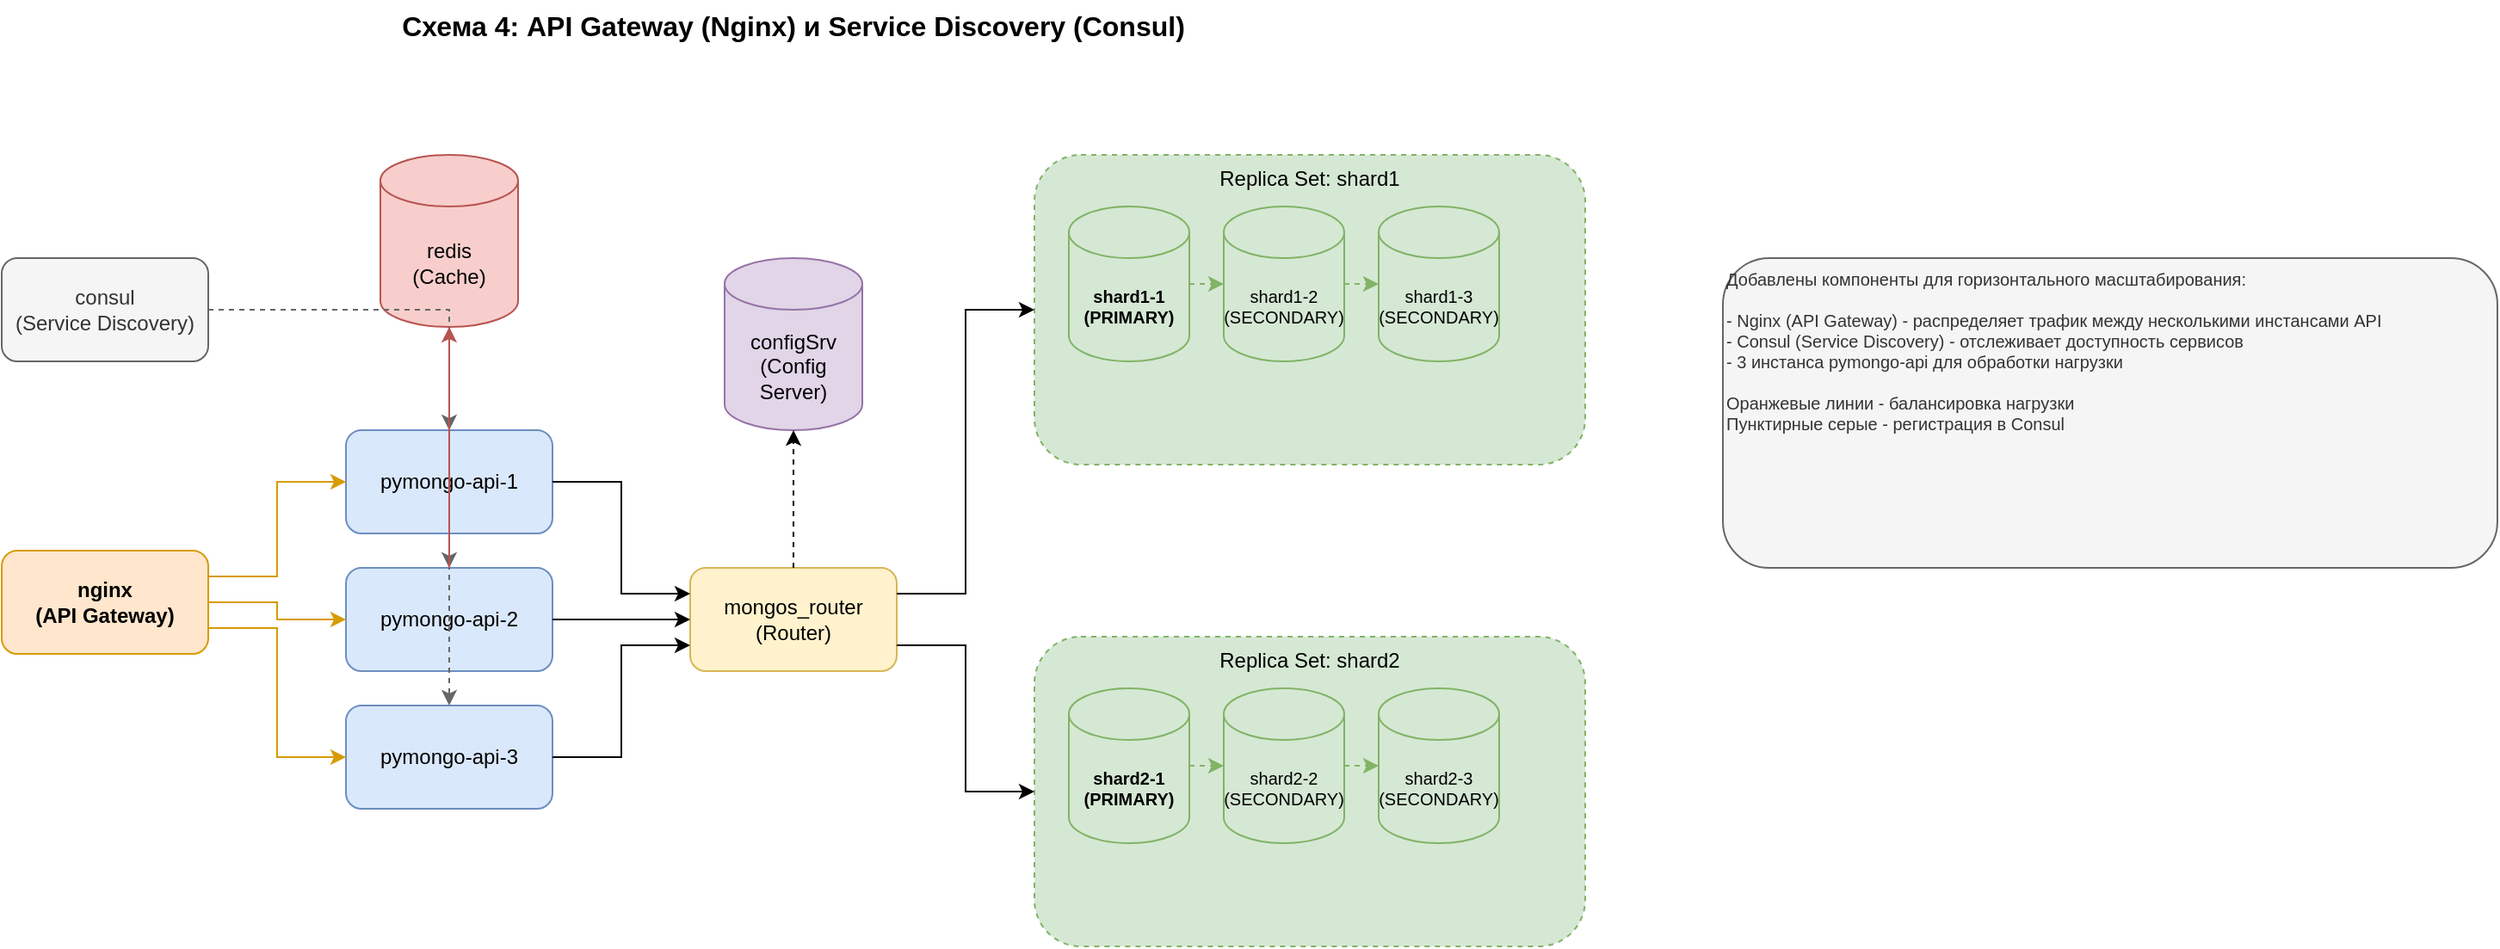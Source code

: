 <mxfile version="24.6.4" type="device">
  <diagram name="Schema 4: API Gateway" id="schema4">
    <mxGraphModel dx="1600" dy="1000" grid="1" gridSize="10" guides="1" tooltips="1" connect="1" arrows="1" fold="1" page="1" pageScale="1" pageWidth="1800" pageHeight="1100" math="0" shadow="0">
      <root>
        <mxCell id="0" />
        <mxCell id="1" parent="0" />

        <!-- API Gateway (Nginx) -->
        <mxCell id="nginx" value="nginx&#xa;(API Gateway)" style="rounded=1;whiteSpace=wrap;html=1;fillColor=#ffe6cc;strokeColor=#d79b00;fontStyle=1" vertex="1" parent="1">
          <mxGeometry x="100" y="470" width="120" height="60" as="geometry" />
        </mxCell>

        <!-- Consul -->
        <mxCell id="consul" value="consul&#xa;(Service Discovery)" style="rounded=1;whiteSpace=wrap;html=1;fillColor=#f5f5f5;strokeColor=#666666;fontColor=#333333;" vertex="1" parent="1">
          <mxGeometry x="100" y="300" width="120" height="60" as="geometry" />
        </mxCell>

        <!-- pymongo-api instances -->
        <mxCell id="api1" value="pymongo-api-1" style="rounded=1;whiteSpace=wrap;html=1;fillColor=#dae8fc;strokeColor=#6c8ebf;" vertex="1" parent="1">
          <mxGeometry x="300" y="400" width="120" height="60" as="geometry" />
        </mxCell>

        <mxCell id="api2" value="pymongo-api-2" style="rounded=1;whiteSpace=wrap;html=1;fillColor=#dae8fc;strokeColor=#6c8ebf;" vertex="1" parent="1">
          <mxGeometry x="300" y="480" width="120" height="60" as="geometry" />
        </mxCell>

        <mxCell id="api3" value="pymongo-api-3" style="rounded=1;whiteSpace=wrap;html=1;fillColor=#dae8fc;strokeColor=#6c8ebf;" vertex="1" parent="1">
          <mxGeometry x="300" y="560" width="120" height="60" as="geometry" />
        </mxCell>

        <!-- Redis Cache -->
        <mxCell id="redis" value="redis&#xa;(Cache)" style="shape=cylinder3;whiteSpace=wrap;html=1;boundedLbl=1;backgroundOutline=1;size=15;fillColor=#f8cecc;strokeColor=#b85450;" vertex="1" parent="1">
          <mxGeometry x="320" y="240" width="80" height="100" as="geometry" />
        </mxCell>

        <!-- mongos_router -->
        <mxCell id="mongos" value="mongos_router&#xa;(Router)" style="rounded=1;whiteSpace=wrap;html=1;fillColor=#fff2cc;strokeColor=#d6b656;" vertex="1" parent="1">
          <mxGeometry x="500" y="480" width="120" height="60" as="geometry" />
        </mxCell>

        <!-- configSrv -->
        <mxCell id="config" value="configSrv&#xa;(Config Server)" style="shape=cylinder3;whiteSpace=wrap;html=1;boundedLbl=1;backgroundOutline=1;size=15;fillColor=#e1d5e7;strokeColor=#9673a6;" vertex="1" parent="1">
          <mxGeometry x="520" y="300" width="80" height="100" as="geometry" />
        </mxCell>

        <!-- Shard 1 Replica Set Group -->
        <mxCell id="shard1_group" value="Replica Set: shard1" style="rounded=1;whiteSpace=wrap;html=1;fillColor=#d5e8d4;strokeColor=#82b366;dashed=1;verticalAlign=top;align=center;" vertex="1" parent="1">
          <mxGeometry x="700" y="240" width="320" height="180" as="geometry" />
        </mxCell>

        <mxCell id="shard1-1" value="shard1-1&#xa;(PRIMARY)" style="shape=cylinder3;whiteSpace=wrap;html=1;boundedLbl=1;backgroundOutline=1;size=15;fillColor=#d5e8d4;strokeColor=#82b366;fontStyle=1;fontSize=10;" vertex="1" parent="1">
          <mxGeometry x="720" y="270" width="70" height="90" as="geometry" />
        </mxCell>

        <mxCell id="shard1-2" value="shard1-2&#xa;(SECONDARY)" style="shape=cylinder3;whiteSpace=wrap;html=1;boundedLbl=1;backgroundOutline=1;size=15;fillColor=#d5e8d4;strokeColor=#82b366;fontSize=10;" vertex="1" parent="1">
          <mxGeometry x="810" y="270" width="70" height="90" as="geometry" />
        </mxCell>

        <mxCell id="shard1-3" value="shard1-3&#xa;(SECONDARY)" style="shape=cylinder3;whiteSpace=wrap;html=1;boundedLbl=1;backgroundOutline=1;size=15;fillColor=#d5e8d4;strokeColor=#82b366;fontSize=10;" vertex="1" parent="1">
          <mxGeometry x="900" y="270" width="70" height="90" as="geometry" />
        </mxCell>

        <!-- Shard 2 Replica Set Group -->
        <mxCell id="shard2_group" value="Replica Set: shard2" style="rounded=1;whiteSpace=wrap;html=1;fillColor=#d5e8d4;strokeColor=#82b366;dashed=1;verticalAlign=top;align=center;" vertex="1" parent="1">
          <mxGeometry x="700" y="520" width="320" height="180" as="geometry" />
        </mxCell>

        <mxCell id="shard2-1" value="shard2-1&#xa;(PRIMARY)" style="shape=cylinder3;whiteSpace=wrap;html=1;boundedLbl=1;backgroundOutline=1;size=15;fillColor=#d5e8d4;strokeColor=#82b366;fontStyle=1;fontSize=10;" vertex="1" parent="1">
          <mxGeometry x="720" y="550" width="70" height="90" as="geometry" />
        </mxCell>

        <mxCell id="shard2-2" value="shard2-2&#xa;(SECONDARY)" style="shape=cylinder3;whiteSpace=wrap;html=1;boundedLbl=1;backgroundOutline=1;size=15;fillColor=#d5e8d4;strokeColor=#82b366;fontSize=10;" vertex="1" parent="1">
          <mxGeometry x="810" y="550" width="70" height="90" as="geometry" />
        </mxCell>

        <mxCell id="shard2-3" value="shard2-3&#xa;(SECONDARY)" style="shape=cylinder3;whiteSpace=wrap;html=1;boundedLbl=1;backgroundOutline=1;size=15;fillColor=#d5e8d4;strokeColor=#82b366;fontSize=10;" vertex="1" parent="1">
          <mxGeometry x="900" y="550" width="70" height="90" as="geometry" />
        </mxCell>

        <!-- Connections: Nginx to API instances -->
        <mxCell id="conn_nginx_api1" style="edgeStyle=orthogonalEdgeStyle;rounded=0;orthogonalLoop=1;jettySize=auto;html=1;exitX=1;exitY=0.25;exitDx=0;exitDy=0;entryX=0;entryY=0.5;entryDx=0;entryDy=0;endArrow=classic;endFill=1;strokeColor=#d79b00;" edge="1" parent="1" source="nginx" target="api1">
          <mxGeometry relative="1" as="geometry" />
        </mxCell>

        <mxCell id="conn_nginx_api2" style="edgeStyle=orthogonalEdgeStyle;rounded=0;orthogonalLoop=1;jettySize=auto;html=1;exitX=1;exitY=0.5;exitDx=0;exitDy=0;entryX=0;entryY=0.5;entryDx=0;entryDy=0;endArrow=classic;endFill=1;strokeColor=#d79b00;" edge="1" parent="1" source="nginx" target="api2">
          <mxGeometry relative="1" as="geometry" />
        </mxCell>

        <mxCell id="conn_nginx_api3" style="edgeStyle=orthogonalEdgeStyle;rounded=0;orthogonalLoop=1;jettySize=auto;html=1;exitX=1;exitY=0.75;exitDx=0;exitDy=0;entryX=0;entryY=0.5;entryDx=0;entryDy=0;endArrow=classic;endFill=1;strokeColor=#d79b00;" edge="1" parent="1" source="nginx" target="api3">
          <mxGeometry relative="1" as="geometry" />
        </mxCell>

        <!-- Connections: Consul to API instances -->
        <mxCell id="conn_consul_api1" style="edgeStyle=orthogonalEdgeStyle;rounded=0;orthogonalLoop=1;jettySize=auto;html=1;exitX=1;exitY=0.5;exitDx=0;exitDy=0;entryX=0.5;entryY=0;entryDx=0;entryDy=0;endArrow=classic;endFill=1;dashed=1;strokeColor=#666666;" edge="1" parent="1" source="consul" target="api1">
          <mxGeometry relative="1" as="geometry" />
        </mxCell>

        <mxCell id="conn_consul_api2" style="edgeStyle=orthogonalEdgeStyle;rounded=0;orthogonalLoop=1;jettySize=auto;html=1;exitX=1;exitY=0.5;exitDx=0;exitDy=0;entryX=0.5;entryY=0;entryDx=0;entryDy=0;endArrow=classic;endFill=1;dashed=1;strokeColor=#666666;" edge="1" parent="1" source="consul" target="api2">
          <mxGeometry relative="1" as="geometry" />
        </mxCell>

        <mxCell id="conn_consul_api3" style="edgeStyle=orthogonalEdgeStyle;rounded=0;orthogonalLoop=1;jettySize=auto;html=1;exitX=1;exitY=0.5;exitDx=0;exitDy=0;entryX=0.5;entryY=0;entryDx=0;entryDy=0;endArrow=classic;endFill=1;dashed=1;strokeColor=#666666;" edge="1" parent="1" source="consul" target="api3">
          <mxGeometry relative="1" as="geometry" />
        </mxCell>

        <!-- Connections: API to Redis -->
        <mxCell id="conn_api_redis" style="edgeStyle=orthogonalEdgeStyle;rounded=0;orthogonalLoop=1;jettySize=auto;html=1;exitX=0.5;exitY=0;exitDx=0;exitDy=0;entryX=0.5;entryY=1;entryDx=0;entryDy=0;entryPerimeter=0;endArrow=classic;endFill=1;strokeColor=#b85450;" edge="1" parent="1" source="api2" target="redis">
          <mxGeometry relative="1" as="geometry" />
        </mxCell>

        <!-- Connections: API to Mongos -->
        <mxCell id="conn_api1_mongos" style="edgeStyle=orthogonalEdgeStyle;rounded=0;orthogonalLoop=1;jettySize=auto;html=1;exitX=1;exitY=0.5;exitDx=0;exitDy=0;entryX=0;entryY=0.25;entryDx=0;entryDy=0;endArrow=classic;endFill=1;" edge="1" parent="1" source="api1" target="mongos">
          <mxGeometry relative="1" as="geometry" />
        </mxCell>

        <mxCell id="conn_api2_mongos" style="edgeStyle=orthogonalEdgeStyle;rounded=0;orthogonalLoop=1;jettySize=auto;html=1;exitX=1;exitY=0.5;exitDx=0;exitDy=0;entryX=0;entryY=0.5;entryDx=0;entryDy=0;endArrow=classic;endFill=1;" edge="1" parent="1" source="api2" target="mongos">
          <mxGeometry relative="1" as="geometry" />
        </mxCell>

        <mxCell id="conn_api3_mongos" style="edgeStyle=orthogonalEdgeStyle;rounded=0;orthogonalLoop=1;jettySize=auto;html=1;exitX=1;exitY=0.5;exitDx=0;exitDy=0;entryX=0;entryY=0.75;entryDx=0;entryDy=0;endArrow=classic;endFill=1;" edge="1" parent="1" source="api3" target="mongos">
          <mxGeometry relative="1" as="geometry" />
        </mxCell>

        <!-- Connections: Mongos to Config and Shards -->
        <mxCell id="conn_mongos_config" style="edgeStyle=orthogonalEdgeStyle;rounded=0;orthogonalLoop=1;jettySize=auto;html=1;exitX=0.5;exitY=0;exitDx=0;exitDy=0;entryX=0.5;entryY=1;entryDx=0;entryDy=0;entryPerimeter=0;endArrow=classic;endFill=1;dashed=1;" edge="1" parent="1" source="mongos" target="config">
          <mxGeometry relative="1" as="geometry" />
        </mxCell>

        <mxCell id="conn_mongos_shard1" style="edgeStyle=orthogonalEdgeStyle;rounded=0;orthogonalLoop=1;jettySize=auto;html=1;exitX=1;exitY=0.25;exitDx=0;exitDy=0;entryX=0;entryY=0.5;entryDx=0;entryDy=0;endArrow=classic;endFill=1;" edge="1" parent="1" source="mongos" target="shard1_group">
          <mxGeometry relative="1" as="geometry" />
        </mxCell>

        <mxCell id="conn_mongos_shard2" style="edgeStyle=orthogonalEdgeStyle;rounded=0;orthogonalLoop=1;jettySize=auto;html=1;exitX=1;exitY=0.75;exitDx=0;exitDy=0;entryX=0;entryY=0.5;entryDx=0;entryDy=0;endArrow=classic;endFill=1;" edge="1" parent="1" source="mongos" target="shard2_group">
          <mxGeometry relative="1" as="geometry" />
        </mxCell>

        <!-- Replication arrows -->
        <mxCell id="repl1_1" style="edgeStyle=orthogonalEdgeStyle;rounded=0;orthogonalLoop=1;jettySize=auto;html=1;exitX=1;exitY=0.5;exitDx=0;exitDy=0;exitPerimeter=0;entryX=0;entryY=0.5;entryDx=0;entryDy=0;entryPerimeter=0;endArrow=classic;endFill=1;dashed=1;strokeColor=#82b366;" edge="1" parent="1" source="shard1-1" target="shard1-2">
          <mxGeometry relative="1" as="geometry" />
        </mxCell>

        <mxCell id="repl1_2" style="edgeStyle=orthogonalEdgeStyle;rounded=0;orthogonalLoop=1;jettySize=auto;html=1;exitX=1;exitY=0.5;exitDx=0;exitDy=0;exitPerimeter=0;entryX=0;entryY=0.5;entryDx=0;entryDy=0;entryPerimeter=0;endArrow=classic;endFill=1;dashed=1;strokeColor=#82b366;" edge="1" parent="1" source="shard1-2" target="shard1-3">
          <mxGeometry relative="1" as="geometry" />
        </mxCell>

        <mxCell id="repl2_1" style="edgeStyle=orthogonalEdgeStyle;rounded=0;orthogonalLoop=1;jettySize=auto;html=1;exitX=1;exitY=0.5;exitDx=0;exitDy=0;exitPerimeter=0;entryX=0;entryY=0.5;entryDx=0;entryDy=0;entryPerimeter=0;endArrow=classic;endFill=1;dashed=1;strokeColor=#82b366;" edge="1" parent="1" source="shard2-1" target="shard2-2">
          <mxGeometry relative="1" as="geometry" />
        </mxCell>

        <mxCell id="repl2_2" style="edgeStyle=orthogonalEdgeStyle;rounded=0;orthogonalLoop=1;jettySize=auto;html=1;exitX=1;exitY=0.5;exitDx=0;exitDy=0;exitPerimeter=0;entryX=0;entryY=0.5;entryDx=0;entryDy=0;entryPerimeter=0;endArrow=classic;endFill=1;dashed=1;strokeColor=#82b366;" edge="1" parent="1" source="shard2-2" target="shard2-3">
          <mxGeometry relative="1" as="geometry" />
        </mxCell>

        <!-- Labels -->
        <mxCell id="title" value="Схема 4: API Gateway (Nginx) и Service Discovery (Consul)" style="text;html=1;strokeColor=none;fillColor=none;align=center;verticalAlign=middle;whiteSpace=wrap;rounded=0;fontSize=16;fontStyle=1" vertex="1" parent="1">
          <mxGeometry x="100" y="150" width="920" height="30" as="geometry" />
        </mxCell>

        <mxCell id="legend" value="Добавлены компоненты для горизонтального масштабирования:&#xa;&#xa;- Nginx (API Gateway) - распределяет трафик между несколькими инстансами API&#xa;- Consul (Service Discovery) - отслеживает доступность сервисов&#xa;- 3 инстанса pymongo-api для обработки нагрузки&#xa;&#xa;Оранжевые линии - балансировка нагрузки&#xa;Пунктирные серые - регистрация в Consul" style="text;html=1;strokeColor=#666666;fillColor=#f5f5f5;align=left;verticalAlign=top;whiteSpace=wrap;rounded=1;fontSize=10;fontColor=#333333;" vertex="1" parent="1">
          <mxGeometry x="1100" y="300" width="450" height="180" as="geometry" />
        </mxCell>

      </root>
    </mxGraphModel>
  </diagram>
</mxfile>
